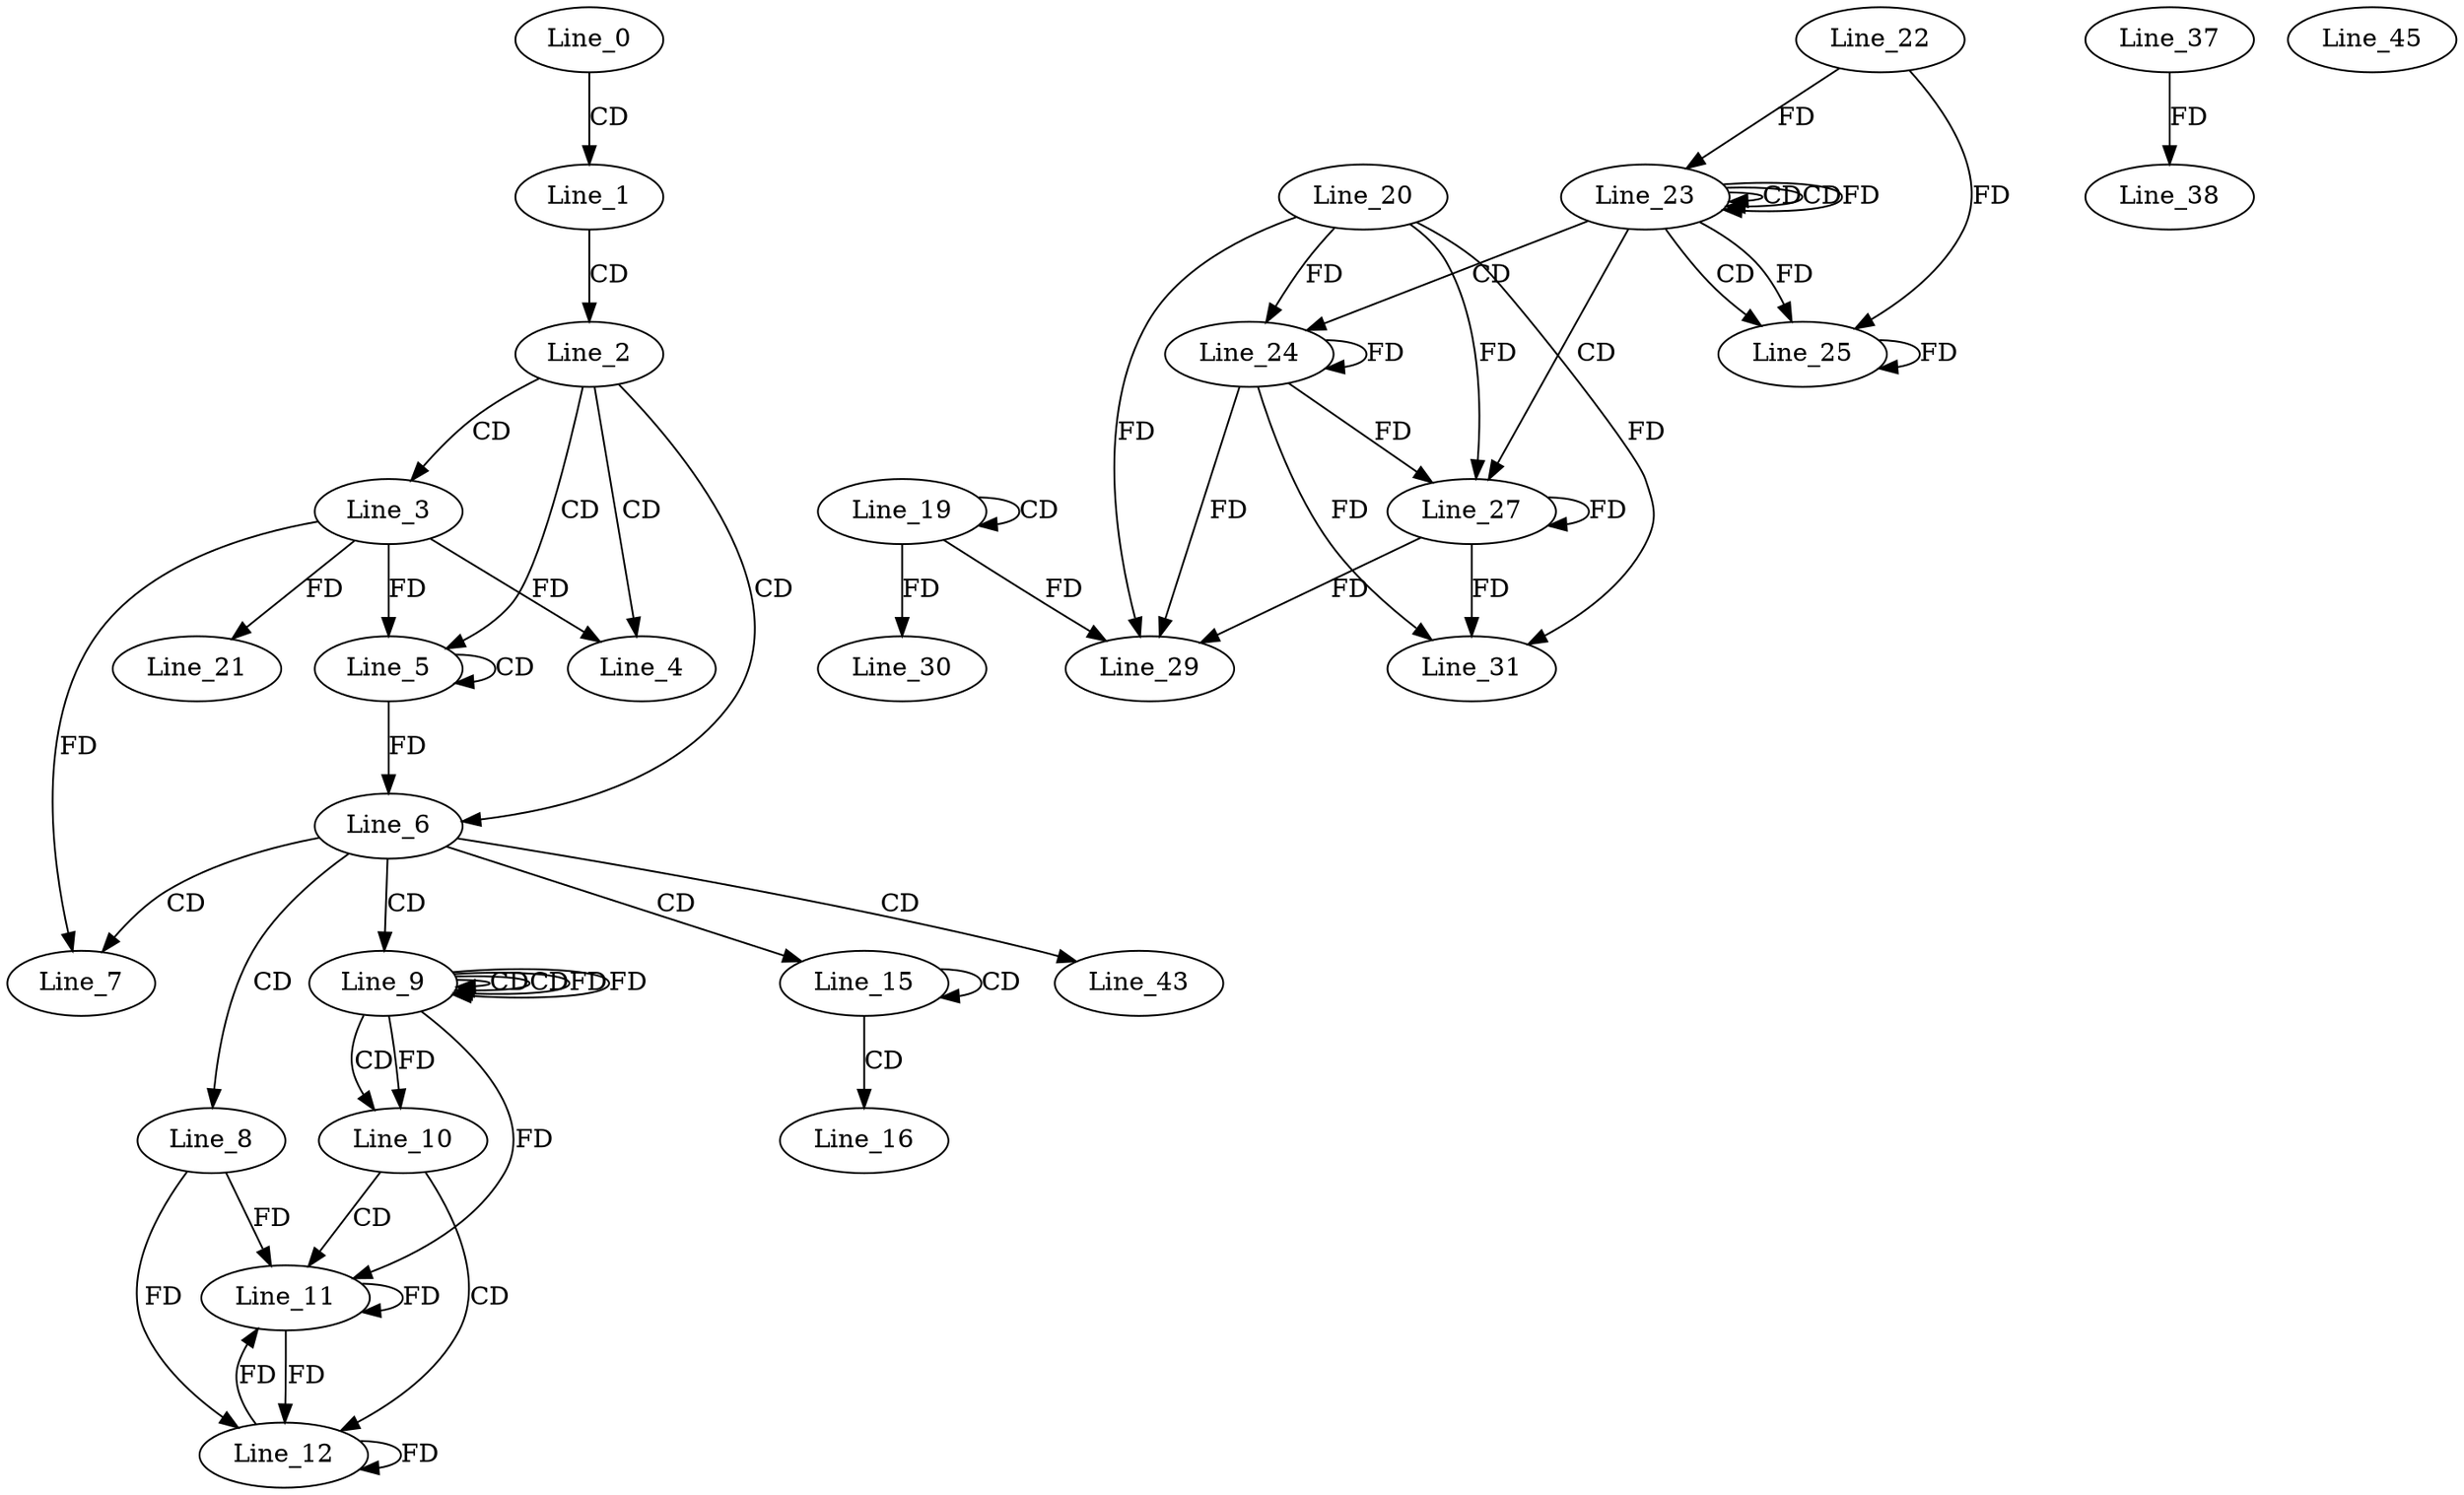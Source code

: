 digraph G {
  Line_0;
  Line_1;
  Line_2;
  Line_3;
  Line_4;
  Line_5;
  Line_5;
  Line_6;
  Line_7;
  Line_7;
  Line_8;
  Line_9;
  Line_9;
  Line_9;
  Line_9;
  Line_10;
  Line_10;
  Line_11;
  Line_11;
  Line_12;
  Line_15;
  Line_15;
  Line_16;
  Line_19;
  Line_19;
  Line_21;
  Line_23;
  Line_23;
  Line_23;
  Line_22;
  Line_23;
  Line_24;
  Line_20;
  Line_24;
  Line_25;
  Line_27;
  Line_27;
  Line_29;
  Line_29;
  Line_30;
  Line_31;
  Line_37;
  Line_38;
  Line_43;
  Line_45;
  Line_0 -> Line_1 [ label="CD" ];
  Line_1 -> Line_2 [ label="CD" ];
  Line_2 -> Line_3 [ label="CD" ];
  Line_2 -> Line_4 [ label="CD" ];
  Line_3 -> Line_4 [ label="FD" ];
  Line_2 -> Line_5 [ label="CD" ];
  Line_5 -> Line_5 [ label="CD" ];
  Line_3 -> Line_5 [ label="FD" ];
  Line_2 -> Line_6 [ label="CD" ];
  Line_5 -> Line_6 [ label="FD" ];
  Line_6 -> Line_7 [ label="CD" ];
  Line_3 -> Line_7 [ label="FD" ];
  Line_6 -> Line_8 [ label="CD" ];
  Line_6 -> Line_9 [ label="CD" ];
  Line_9 -> Line_9 [ label="CD" ];
  Line_9 -> Line_9 [ label="CD" ];
  Line_9 -> Line_9 [ label="FD" ];
  Line_9 -> Line_10 [ label="CD" ];
  Line_9 -> Line_10 [ label="FD" ];
  Line_10 -> Line_11 [ label="CD" ];
  Line_11 -> Line_11 [ label="FD" ];
  Line_8 -> Line_11 [ label="FD" ];
  Line_9 -> Line_11 [ label="FD" ];
  Line_10 -> Line_12 [ label="CD" ];
  Line_11 -> Line_12 [ label="FD" ];
  Line_12 -> Line_12 [ label="FD" ];
  Line_8 -> Line_12 [ label="FD" ];
  Line_6 -> Line_15 [ label="CD" ];
  Line_15 -> Line_15 [ label="CD" ];
  Line_15 -> Line_16 [ label="CD" ];
  Line_19 -> Line_19 [ label="CD" ];
  Line_3 -> Line_21 [ label="FD" ];
  Line_23 -> Line_23 [ label="CD" ];
  Line_23 -> Line_23 [ label="CD" ];
  Line_22 -> Line_23 [ label="FD" ];
  Line_23 -> Line_23 [ label="FD" ];
  Line_23 -> Line_24 [ label="CD" ];
  Line_20 -> Line_24 [ label="FD" ];
  Line_24 -> Line_24 [ label="FD" ];
  Line_23 -> Line_25 [ label="CD" ];
  Line_22 -> Line_25 [ label="FD" ];
  Line_23 -> Line_25 [ label="FD" ];
  Line_25 -> Line_25 [ label="FD" ];
  Line_23 -> Line_27 [ label="CD" ];
  Line_20 -> Line_27 [ label="FD" ];
  Line_24 -> Line_27 [ label="FD" ];
  Line_27 -> Line_27 [ label="FD" ];
  Line_20 -> Line_29 [ label="FD" ];
  Line_24 -> Line_29 [ label="FD" ];
  Line_27 -> Line_29 [ label="FD" ];
  Line_19 -> Line_29 [ label="FD" ];
  Line_19 -> Line_30 [ label="FD" ];
  Line_20 -> Line_31 [ label="FD" ];
  Line_24 -> Line_31 [ label="FD" ];
  Line_27 -> Line_31 [ label="FD" ];
  Line_37 -> Line_38 [ label="FD" ];
  Line_6 -> Line_43 [ label="CD" ];
  Line_9 -> Line_9 [ label="FD" ];
  Line_12 -> Line_11 [ label="FD" ];
}
